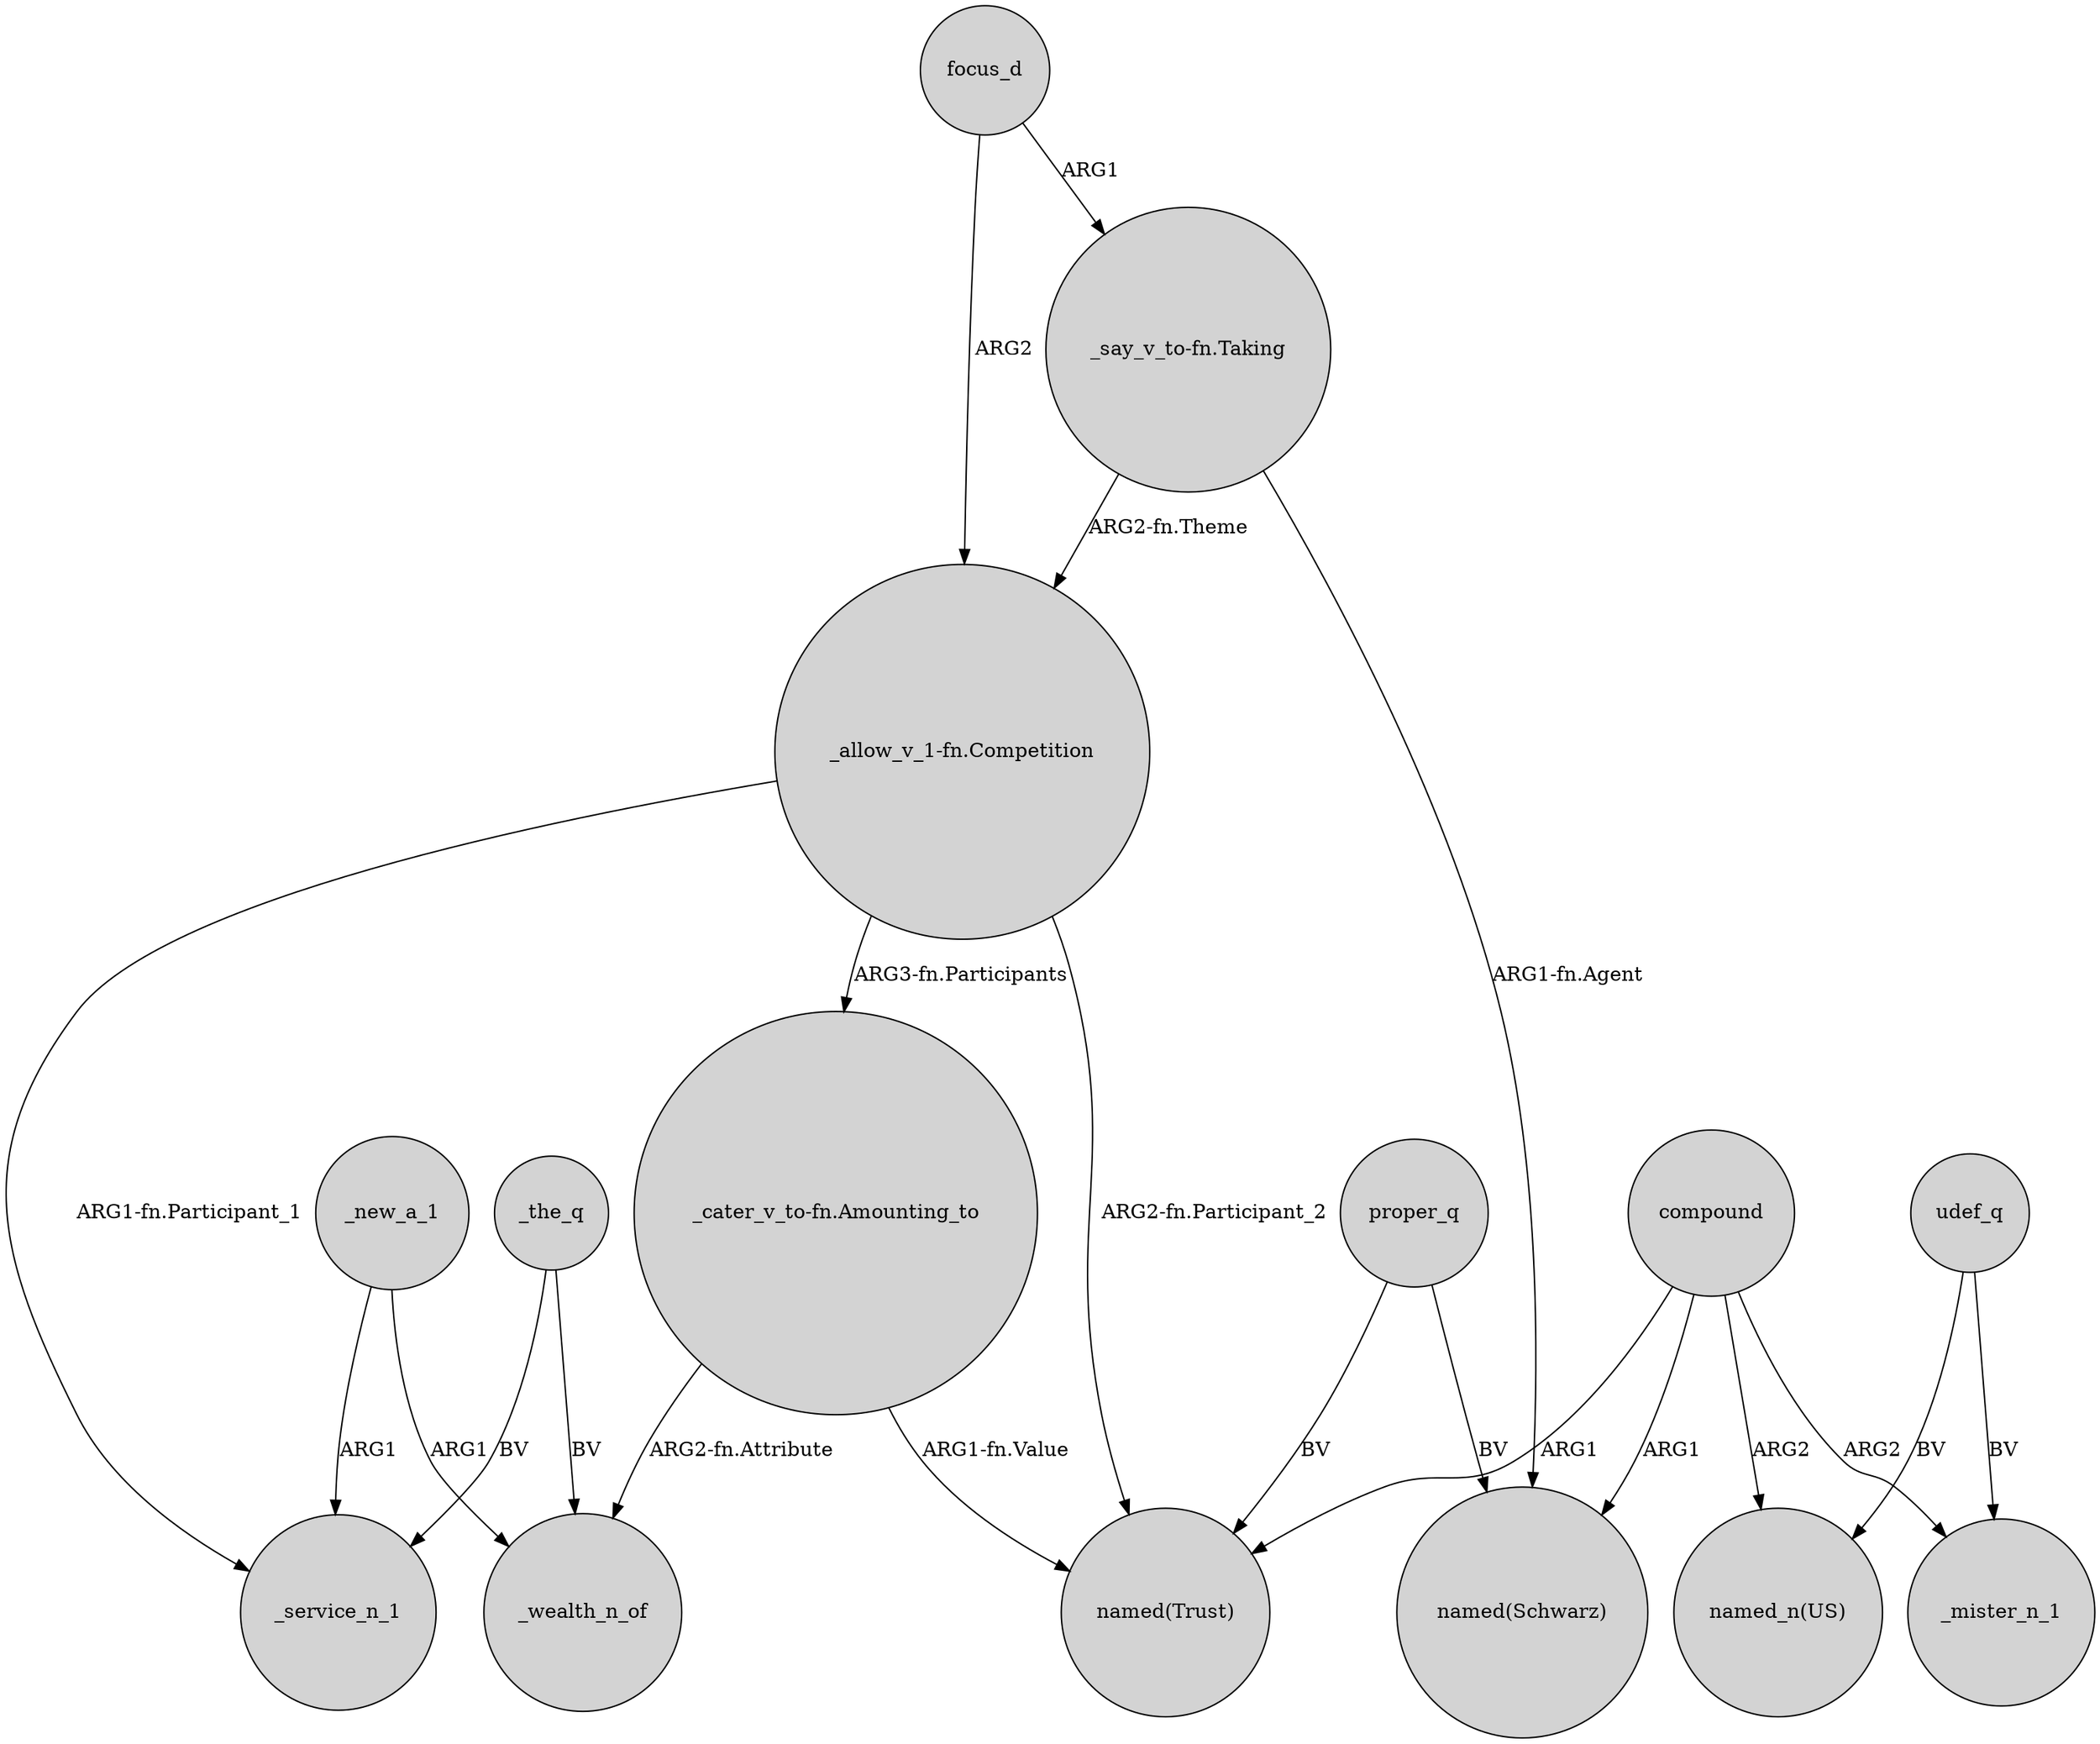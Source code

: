 digraph {
	node [shape=circle style=filled]
	"_cater_v_to-fn.Amounting_to" -> _wealth_n_of [label="ARG2-fn.Attribute"]
	compound -> _mister_n_1 [label=ARG2]
	proper_q -> "named(Trust)" [label=BV]
	focus_d -> "_say_v_to-fn.Taking" [label=ARG1]
	compound -> "named(Trust)" [label=ARG1]
	compound -> "named(Schwarz)" [label=ARG1]
	"_allow_v_1-fn.Competition" -> "named(Trust)" [label="ARG2-fn.Participant_2"]
	"_say_v_to-fn.Taking" -> "named(Schwarz)" [label="ARG1-fn.Agent"]
	"_allow_v_1-fn.Competition" -> "_cater_v_to-fn.Amounting_to" [label="ARG3-fn.Participants"]
	udef_q -> _mister_n_1 [label=BV]
	"_allow_v_1-fn.Competition" -> _service_n_1 [label="ARG1-fn.Participant_1"]
	proper_q -> "named(Schwarz)" [label=BV]
	focus_d -> "_allow_v_1-fn.Competition" [label=ARG2]
	_new_a_1 -> _service_n_1 [label=ARG1]
	_new_a_1 -> _wealth_n_of [label=ARG1]
	"_cater_v_to-fn.Amounting_to" -> "named(Trust)" [label="ARG1-fn.Value"]
	"_say_v_to-fn.Taking" -> "_allow_v_1-fn.Competition" [label="ARG2-fn.Theme"]
	_the_q -> _service_n_1 [label=BV]
	compound -> "named_n(US)" [label=ARG2]
	_the_q -> _wealth_n_of [label=BV]
	udef_q -> "named_n(US)" [label=BV]
}
